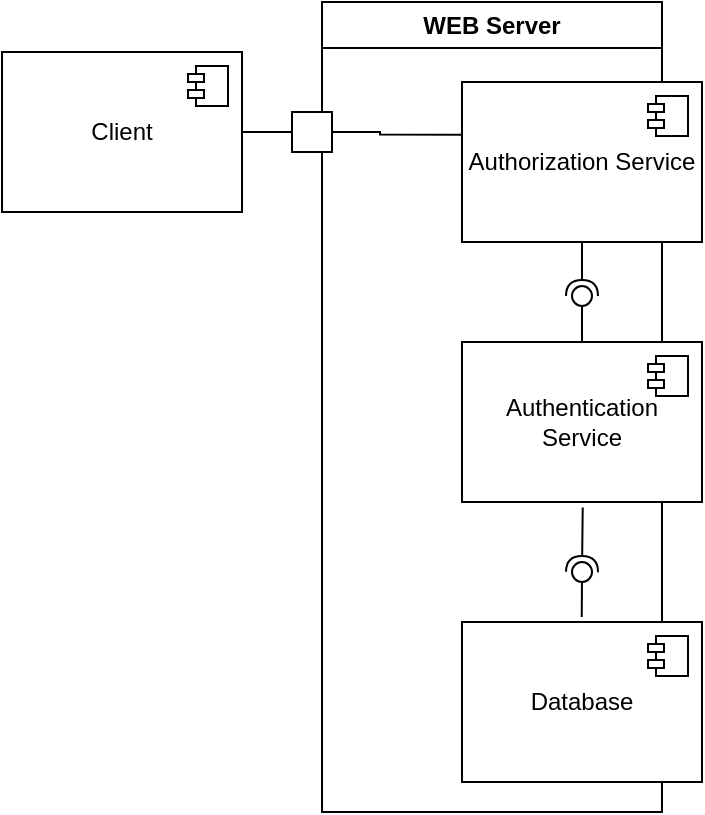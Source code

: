 <mxfile version="21.7.2" type="google">
  <diagram name="Страница — 1" id="1O3TE9BcpnR8bCE_kAfM">
    <mxGraphModel grid="1" page="1" gridSize="10" guides="1" tooltips="1" connect="1" arrows="1" fold="1" pageScale="1" pageWidth="827" pageHeight="1169" math="0" shadow="0">
      <root>
        <mxCell id="0" />
        <mxCell id="1" parent="0" />
        <mxCell id="yMyY0vuxrt2l7kiTecjD-1" value="Client" style="html=1;dropTarget=0;whiteSpace=wrap;" vertex="1" parent="1">
          <mxGeometry x="160" y="295" width="120" height="80" as="geometry" />
        </mxCell>
        <mxCell id="yMyY0vuxrt2l7kiTecjD-2" value="" style="shape=module;jettyWidth=8;jettyHeight=4;" vertex="1" parent="yMyY0vuxrt2l7kiTecjD-1">
          <mxGeometry x="1" width="20" height="20" relative="1" as="geometry">
            <mxPoint x="-27" y="7" as="offset" />
          </mxGeometry>
        </mxCell>
        <mxCell id="yMyY0vuxrt2l7kiTecjD-7" value="WEB Server" style="swimlane;whiteSpace=wrap;html=1;startSize=23;" vertex="1" parent="1">
          <mxGeometry x="320" y="270" width="170" height="405" as="geometry" />
        </mxCell>
        <mxCell id="MVFE3-poS_vqI8H-FJQv-21" value="Authentication&lt;br&gt;Service" style="html=1;dropTarget=0;whiteSpace=wrap;" vertex="1" parent="yMyY0vuxrt2l7kiTecjD-7">
          <mxGeometry x="70" y="170" width="120" height="80" as="geometry" />
        </mxCell>
        <mxCell id="MVFE3-poS_vqI8H-FJQv-22" value="" style="shape=module;jettyWidth=8;jettyHeight=4;" vertex="1" parent="MVFE3-poS_vqI8H-FJQv-21">
          <mxGeometry x="1" width="20" height="20" relative="1" as="geometry">
            <mxPoint x="-27" y="7" as="offset" />
          </mxGeometry>
        </mxCell>
        <mxCell id="MVFE3-poS_vqI8H-FJQv-19" value="Authorization Service" style="html=1;dropTarget=0;whiteSpace=wrap;" vertex="1" parent="yMyY0vuxrt2l7kiTecjD-7">
          <mxGeometry x="70" y="40" width="120" height="80" as="geometry" />
        </mxCell>
        <mxCell id="MVFE3-poS_vqI8H-FJQv-20" value="" style="shape=module;jettyWidth=8;jettyHeight=4;" vertex="1" parent="MVFE3-poS_vqI8H-FJQv-19">
          <mxGeometry x="1" width="20" height="20" relative="1" as="geometry">
            <mxPoint x="-27" y="7" as="offset" />
          </mxGeometry>
        </mxCell>
        <mxCell id="MVFE3-poS_vqI8H-FJQv-5" value="Database" style="html=1;dropTarget=0;whiteSpace=wrap;" vertex="1" parent="yMyY0vuxrt2l7kiTecjD-7">
          <mxGeometry x="70" y="310" width="120" height="80" as="geometry" />
        </mxCell>
        <mxCell id="MVFE3-poS_vqI8H-FJQv-6" value="" style="shape=module;jettyWidth=8;jettyHeight=4;" vertex="1" parent="MVFE3-poS_vqI8H-FJQv-5">
          <mxGeometry x="1" width="20" height="20" relative="1" as="geometry">
            <mxPoint x="-27" y="7" as="offset" />
          </mxGeometry>
        </mxCell>
        <mxCell id="yMyY0vuxrt2l7kiTecjD-5" value="" style="whiteSpace=wrap;html=1;aspect=fixed;" vertex="1" parent="yMyY0vuxrt2l7kiTecjD-7">
          <mxGeometry x="-15" y="55" width="20" height="20" as="geometry" />
        </mxCell>
        <mxCell id="MVFE3-poS_vqI8H-FJQv-2" value="" style="rounded=0;orthogonalLoop=1;jettySize=auto;html=1;endArrow=halfCircle;endFill=0;endSize=6;strokeWidth=1;sketch=0;exitX=0.503;exitY=1.034;exitDx=0;exitDy=0;exitPerimeter=0;" edge="1" parent="yMyY0vuxrt2l7kiTecjD-7" target="MVFE3-poS_vqI8H-FJQv-4" source="MVFE3-poS_vqI8H-FJQv-21">
          <mxGeometry relative="1" as="geometry">
            <mxPoint x="150" y="245" as="sourcePoint" />
          </mxGeometry>
        </mxCell>
        <mxCell id="MVFE3-poS_vqI8H-FJQv-3" value="" style="rounded=0;orthogonalLoop=1;jettySize=auto;html=1;endArrow=oval;endFill=0;sketch=0;sourcePerimeterSpacing=0;targetPerimeterSpacing=0;endSize=10;exitX=0.499;exitY=-0.031;exitDx=0;exitDy=0;exitPerimeter=0;" edge="1" parent="yMyY0vuxrt2l7kiTecjD-7" target="MVFE3-poS_vqI8H-FJQv-4" source="MVFE3-poS_vqI8H-FJQv-5">
          <mxGeometry relative="1" as="geometry">
            <mxPoint x="110" y="245" as="sourcePoint" />
          </mxGeometry>
        </mxCell>
        <mxCell id="MVFE3-poS_vqI8H-FJQv-4" value="" style="ellipse;whiteSpace=wrap;html=1;align=center;aspect=fixed;fillColor=none;strokeColor=none;resizable=0;perimeter=centerPerimeter;rotatable=0;allowArrows=0;points=[];outlineConnect=1;" vertex="1" parent="yMyY0vuxrt2l7kiTecjD-7">
          <mxGeometry x="125" y="280" width="10" height="10" as="geometry" />
        </mxCell>
        <mxCell id="yMyY0vuxrt2l7kiTecjD-9" value="" style="rounded=0;orthogonalLoop=1;jettySize=auto;html=1;endArrow=halfCircle;endFill=0;endSize=6;strokeWidth=1;sketch=0;exitX=0.5;exitY=1;exitDx=0;exitDy=0;" edge="1" parent="yMyY0vuxrt2l7kiTecjD-7" source="MVFE3-poS_vqI8H-FJQv-19" target="yMyY0vuxrt2l7kiTecjD-11">
          <mxGeometry relative="1" as="geometry">
            <mxPoint x="155" y="140" as="sourcePoint" />
          </mxGeometry>
        </mxCell>
        <mxCell id="yMyY0vuxrt2l7kiTecjD-10" value="" style="rounded=0;orthogonalLoop=1;jettySize=auto;html=1;endArrow=oval;endFill=0;sketch=0;sourcePerimeterSpacing=0;targetPerimeterSpacing=0;endSize=10;exitX=0.5;exitY=0;exitDx=0;exitDy=0;" edge="1" parent="yMyY0vuxrt2l7kiTecjD-7" source="MVFE3-poS_vqI8H-FJQv-21" target="yMyY0vuxrt2l7kiTecjD-11">
          <mxGeometry relative="1" as="geometry">
            <mxPoint x="155" y="150" as="sourcePoint" />
          </mxGeometry>
        </mxCell>
        <mxCell id="yMyY0vuxrt2l7kiTecjD-11" value="" style="ellipse;whiteSpace=wrap;html=1;align=center;aspect=fixed;fillColor=none;strokeColor=none;resizable=0;perimeter=centerPerimeter;rotatable=0;allowArrows=0;points=[];outlineConnect=1;" vertex="1" parent="yMyY0vuxrt2l7kiTecjD-7">
          <mxGeometry x="125" y="142" width="10" height="10" as="geometry" />
        </mxCell>
        <mxCell id="yMyY0vuxrt2l7kiTecjD-17" value="" style="endArrow=none;html=1;rounded=0;entryX=1;entryY=0.5;entryDx=0;entryDy=0;edgeStyle=orthogonalEdgeStyle;exitX=0.001;exitY=0.329;exitDx=0;exitDy=0;exitPerimeter=0;" edge="1" parent="yMyY0vuxrt2l7kiTecjD-7" source="MVFE3-poS_vqI8H-FJQv-19" target="yMyY0vuxrt2l7kiTecjD-5">
          <mxGeometry width="50" height="50" relative="1" as="geometry">
            <mxPoint x="70" y="65" as="sourcePoint" />
            <mxPoint x="180" y="150" as="targetPoint" />
            <Array as="points">
              <mxPoint x="29" y="66" />
              <mxPoint x="29" y="65" />
            </Array>
          </mxGeometry>
        </mxCell>
        <mxCell id="yMyY0vuxrt2l7kiTecjD-13" value="" style="endArrow=none;html=1;rounded=0;entryX=1;entryY=0.5;entryDx=0;entryDy=0;exitX=0;exitY=0.5;exitDx=0;exitDy=0;edgeStyle=orthogonalEdgeStyle;" edge="1" parent="1" source="yMyY0vuxrt2l7kiTecjD-5" target="yMyY0vuxrt2l7kiTecjD-1">
          <mxGeometry width="50" height="50" relative="1" as="geometry">
            <mxPoint x="400" y="480" as="sourcePoint" />
            <mxPoint x="450" y="430" as="targetPoint" />
          </mxGeometry>
        </mxCell>
      </root>
    </mxGraphModel>
  </diagram>
</mxfile>
